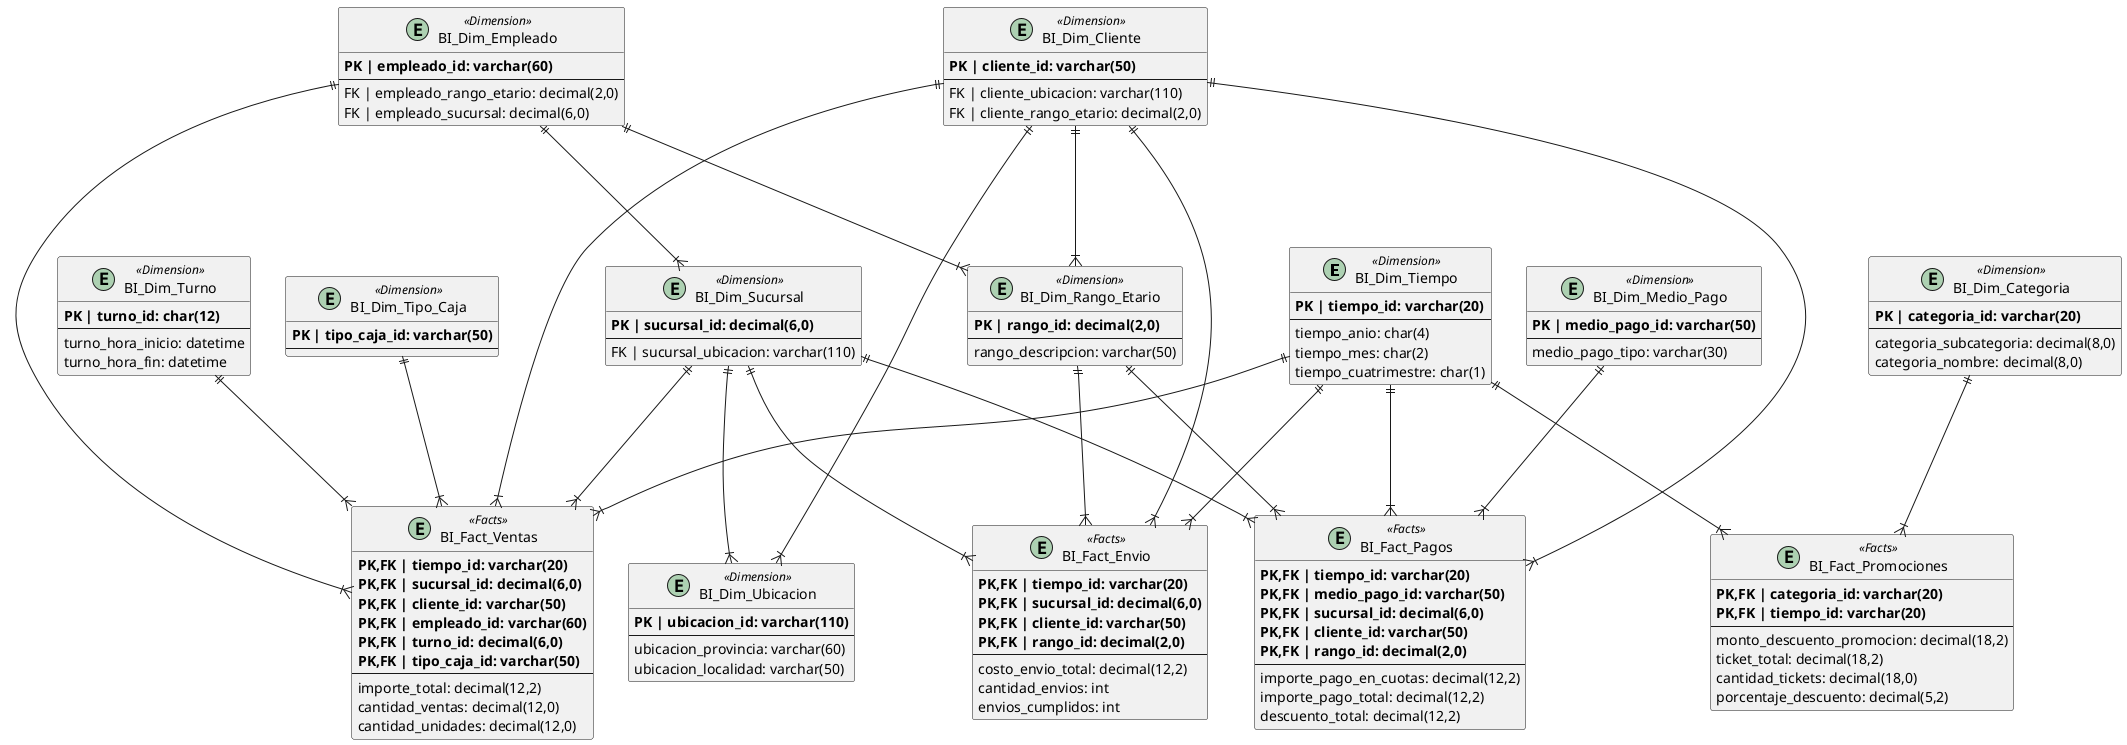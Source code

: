 @startuml

entity BI_Dim_Tiempo <<Dimension>> {
    **PK | tiempo_id: varchar(20)**
    --
    tiempo_anio: char(4)
    tiempo_mes: char(2)
    tiempo_cuatrimestre: char(1)
}

entity BI_Dim_Ubicacion <<Dimension>> {
    **PK | ubicacion_id: varchar(110)**
    --
    ubicacion_provincia: varchar(60)
    ubicacion_localidad: varchar(50)
}

entity BI_Dim_Sucursal <<Dimension>> {
    **PK | sucursal_id: decimal(6,0)**
    --
    FK | sucursal_ubicacion: varchar(110)
}

entity BI_Dim_Rango_Etario <<Dimension>> {
    **PK | rango_id: decimal(2,0)**
    --
    rango_descripcion: varchar(50)
}

entity BI_Dim_Cliente <<Dimension>> {
    **PK | cliente_id: varchar(50)**
    --
    FK | cliente_ubicacion: varchar(110)
    FK | cliente_rango_etario: decimal(2,0)
}

entity BI_Dim_Empleado <<Dimension>> {
    **PK | empleado_id: varchar(60)**
    --
    FK | empleado_rango_etario: decimal(2,0)
    FK | empleado_sucursal: decimal(6,0)
}

entity BI_Dim_Turno <<Dimension>> {
    **PK | turno_id: char(12)**
    --
    turno_hora_inicio: datetime
    turno_hora_fin: datetime
}

entity BI_Dim_Medio_Pago <<Dimension>> {
    **PK | medio_pago_id: varchar(50)**
    --
    medio_pago_tipo: varchar(30)
}

entity BI_Dim_Categoria <<Dimension>> {
    **PK | categoria_id: varchar(20)**
    --
    categoria_subcategoria: decimal(8,0)
    categoria_nombre: decimal(8,0)
}

entity BI_Dim_Tipo_Caja <<Dimension>> {
    **PK | tipo_caja_id: varchar(50)**
    --
}

entity BI_Fact_Ventas <<Facts>> {
    **PK,FK | tiempo_id: varchar(20)**
    **PK,FK | sucursal_id: decimal(6,0)**
    **PK,FK | cliente_id: varchar(50)**
    **PK,FK | empleado_id: varchar(60)**
    **PK,FK | turno_id: decimal(6,0)**
    **PK,FK | tipo_caja_id: varchar(50)**
    --
    importe_total: decimal(12,2)
    cantidad_ventas: decimal(12,0)
    cantidad_unidades: decimal(12,0)
}

entity BI_Fact_Promociones <<Facts>> {
    **PK,FK | categoria_id: varchar(20)**
    **PK,FK | tiempo_id: varchar(20)**
    --
    monto_descuento_promocion: decimal(18,2)
    ticket_total: decimal(18,2)
    cantidad_tickets: decimal(18,0)
    porcentaje_descuento: decimal(5,2)
}

entity BI_Fact_Pagos <<Facts>> {
    **PK,FK | tiempo_id: varchar(20)**
    **PK,FK | medio_pago_id: varchar(50)**
    **PK,FK | sucursal_id: decimal(6,0)**
    **PK,FK | cliente_id: varchar(50)**
    **PK,FK | rango_id: decimal(2,0)**
    --
    importe_pago_en_cuotas: decimal(12,2)
    importe_pago_total: decimal(12,2)
    descuento_total: decimal(12,2)
}

entity BI_Fact_Envio <<Facts>> {
    **PK,FK | tiempo_id: varchar(20)**
    **PK,FK | sucursal_id: decimal(6,0)**
    **PK,FK | cliente_id: varchar(50)**
    **PK,FK | rango_id: decimal(2,0)**
    --
    costo_envio_total: decimal(12,2)
    cantidad_envios: int
    envios_cumplidos: int
}

BI_Dim_Tiempo ||---|{ BI_Fact_Ventas
BI_Dim_Sucursal ||---|{ BI_Fact_Ventas
BI_Dim_Cliente ||---|{ BI_Fact_Ventas
BI_Dim_Empleado ||---|{ BI_Fact_Ventas
BI_Dim_Turno ||---|{ BI_Fact_Ventas
BI_Dim_Tipo_Caja ||---|{ BI_Fact_Ventas

BI_Dim_Tiempo ||---|{ BI_Fact_Promociones
BI_Dim_Categoria ||---|{ BI_Fact_Promociones

BI_Dim_Tiempo ||---|{ BI_Fact_Pagos
BI_Dim_Medio_Pago ||---|{ BI_Fact_Pagos
BI_Dim_Sucursal ||---|{ BI_Fact_Pagos
BI_Dim_Cliente ||---|{ BI_Fact_Pagos
BI_Dim_Rango_Etario ||---|{ BI_Fact_Pagos

BI_Dim_Tiempo ||---|{ BI_Fact_Envio
BI_Dim_Sucursal ||---|{ BI_Fact_Envio
BI_Dim_Cliente ||---|{ BI_Fact_Envio
BI_Dim_Rango_Etario ||---|{ BI_Fact_Envio

BI_Dim_Sucursal ||---|{ BI_Dim_Ubicacion
BI_Dim_Cliente ||----|{ BI_Dim_Ubicacion
BI_Dim_Empleado ||---|{ BI_Dim_Sucursal
BI_Dim_Empleado ||--|{ BI_Dim_Rango_Etario
BI_Dim_Cliente ||---|{ BI_Dim_Rango_Etario

@enduml

